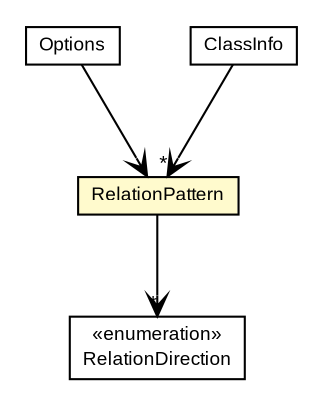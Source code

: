 #!/usr/local/bin/dot
#
# Class diagram 
# Generated by UmlGraph version 4.5 (http://www.spinellis.gr/sw/umlgraph)
#

digraph G {
	edge [fontname="arial",fontsize=10,labelfontname="arial",labelfontsize=10];
	node [fontname="arial",fontsize=10,shape=plaintext];
	// gr.spinellis.umlgraph.doclet.Options
	c369 [label=<<table border="0" cellborder="1" cellspacing="0" cellpadding="2" port="p" href="./Options.html">
		<tr><td><table border="0" cellspacing="0" cellpadding="1">
			<tr><td> Options </td></tr>
		</table></td></tr>
		</table>>, fontname="arial", fontcolor="black", fontsize=9.0];
	// gr.spinellis.umlgraph.doclet.RelationPattern
	c378 [label=<<table border="0" cellborder="1" cellspacing="0" cellpadding="2" port="p" bgcolor="lemonChiffon" href="./RelationPattern.html">
		<tr><td><table border="0" cellspacing="0" cellpadding="1">
			<tr><td> RelationPattern </td></tr>
		</table></td></tr>
		</table>>, fontname="arial", fontcolor="black", fontsize=9.0];
	// gr.spinellis.umlgraph.doclet.RelationDirection
	c379 [label=<<table border="0" cellborder="1" cellspacing="0" cellpadding="2" port="p" href="./RelationDirection.html">
		<tr><td><table border="0" cellspacing="0" cellpadding="1">
			<tr><td> &laquo;enumeration&raquo; </td></tr>
			<tr><td> RelationDirection </td></tr>
		</table></td></tr>
		</table>>, fontname="arial", fontcolor="black", fontsize=9.0];
	// gr.spinellis.umlgraph.doclet.ClassInfo
	c383 [label=<<table border="0" cellborder="1" cellspacing="0" cellpadding="2" port="p" href="./ClassInfo.html">
		<tr><td><table border="0" cellspacing="0" cellpadding="1">
			<tr><td> ClassInfo </td></tr>
		</table></td></tr>
		</table>>, fontname="arial", fontcolor="black", fontsize=9.0];
	// gr.spinellis.umlgraph.doclet.Options NAVASSOC gr.spinellis.umlgraph.doclet.RelationPattern
	c369:p -> c378:p [taillabel="", label="", headlabel="", fontname="arial", fontcolor="black", fontsize=10.0, color="black", arrowhead=open];
	// gr.spinellis.umlgraph.doclet.RelationPattern NAVASSOC gr.spinellis.umlgraph.doclet.RelationDirection
	c378:p -> c379:p [taillabel="", label="", headlabel="*", fontname="arial", fontcolor="black", fontsize=10.0, color="black", arrowhead=open];
	// gr.spinellis.umlgraph.doclet.ClassInfo NAVASSOC gr.spinellis.umlgraph.doclet.RelationPattern
	c383:p -> c378:p [taillabel="", label="", headlabel="*", fontname="arial", fontcolor="black", fontsize=10.0, color="black", arrowhead=open];
}


